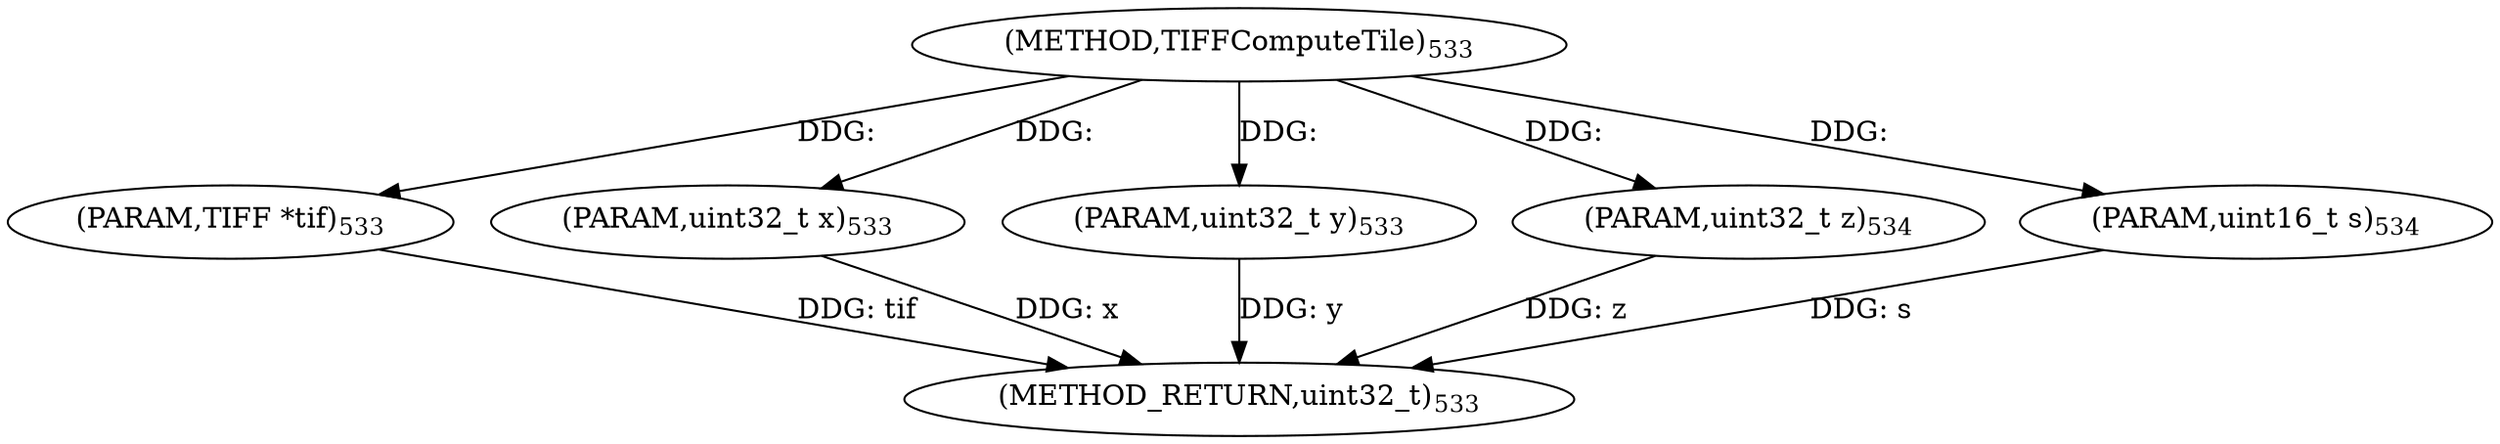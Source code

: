 digraph "TIFFComputeTile" {  
"9083" [label = <(METHOD,TIFFComputeTile)<SUB>533</SUB>> ]
"9089" [label = <(METHOD_RETURN,uint32_t)<SUB>533</SUB>> ]
"9084" [label = <(PARAM,TIFF *tif)<SUB>533</SUB>> ]
"9085" [label = <(PARAM,uint32_t x)<SUB>533</SUB>> ]
"9086" [label = <(PARAM,uint32_t y)<SUB>533</SUB>> ]
"9087" [label = <(PARAM,uint32_t z)<SUB>534</SUB>> ]
"9088" [label = <(PARAM,uint16_t s)<SUB>534</SUB>> ]
  "9084" -> "9089"  [ label = "DDG: tif"] 
  "9085" -> "9089"  [ label = "DDG: x"] 
  "9086" -> "9089"  [ label = "DDG: y"] 
  "9087" -> "9089"  [ label = "DDG: z"] 
  "9088" -> "9089"  [ label = "DDG: s"] 
  "9083" -> "9084"  [ label = "DDG: "] 
  "9083" -> "9085"  [ label = "DDG: "] 
  "9083" -> "9086"  [ label = "DDG: "] 
  "9083" -> "9087"  [ label = "DDG: "] 
  "9083" -> "9088"  [ label = "DDG: "] 
}
